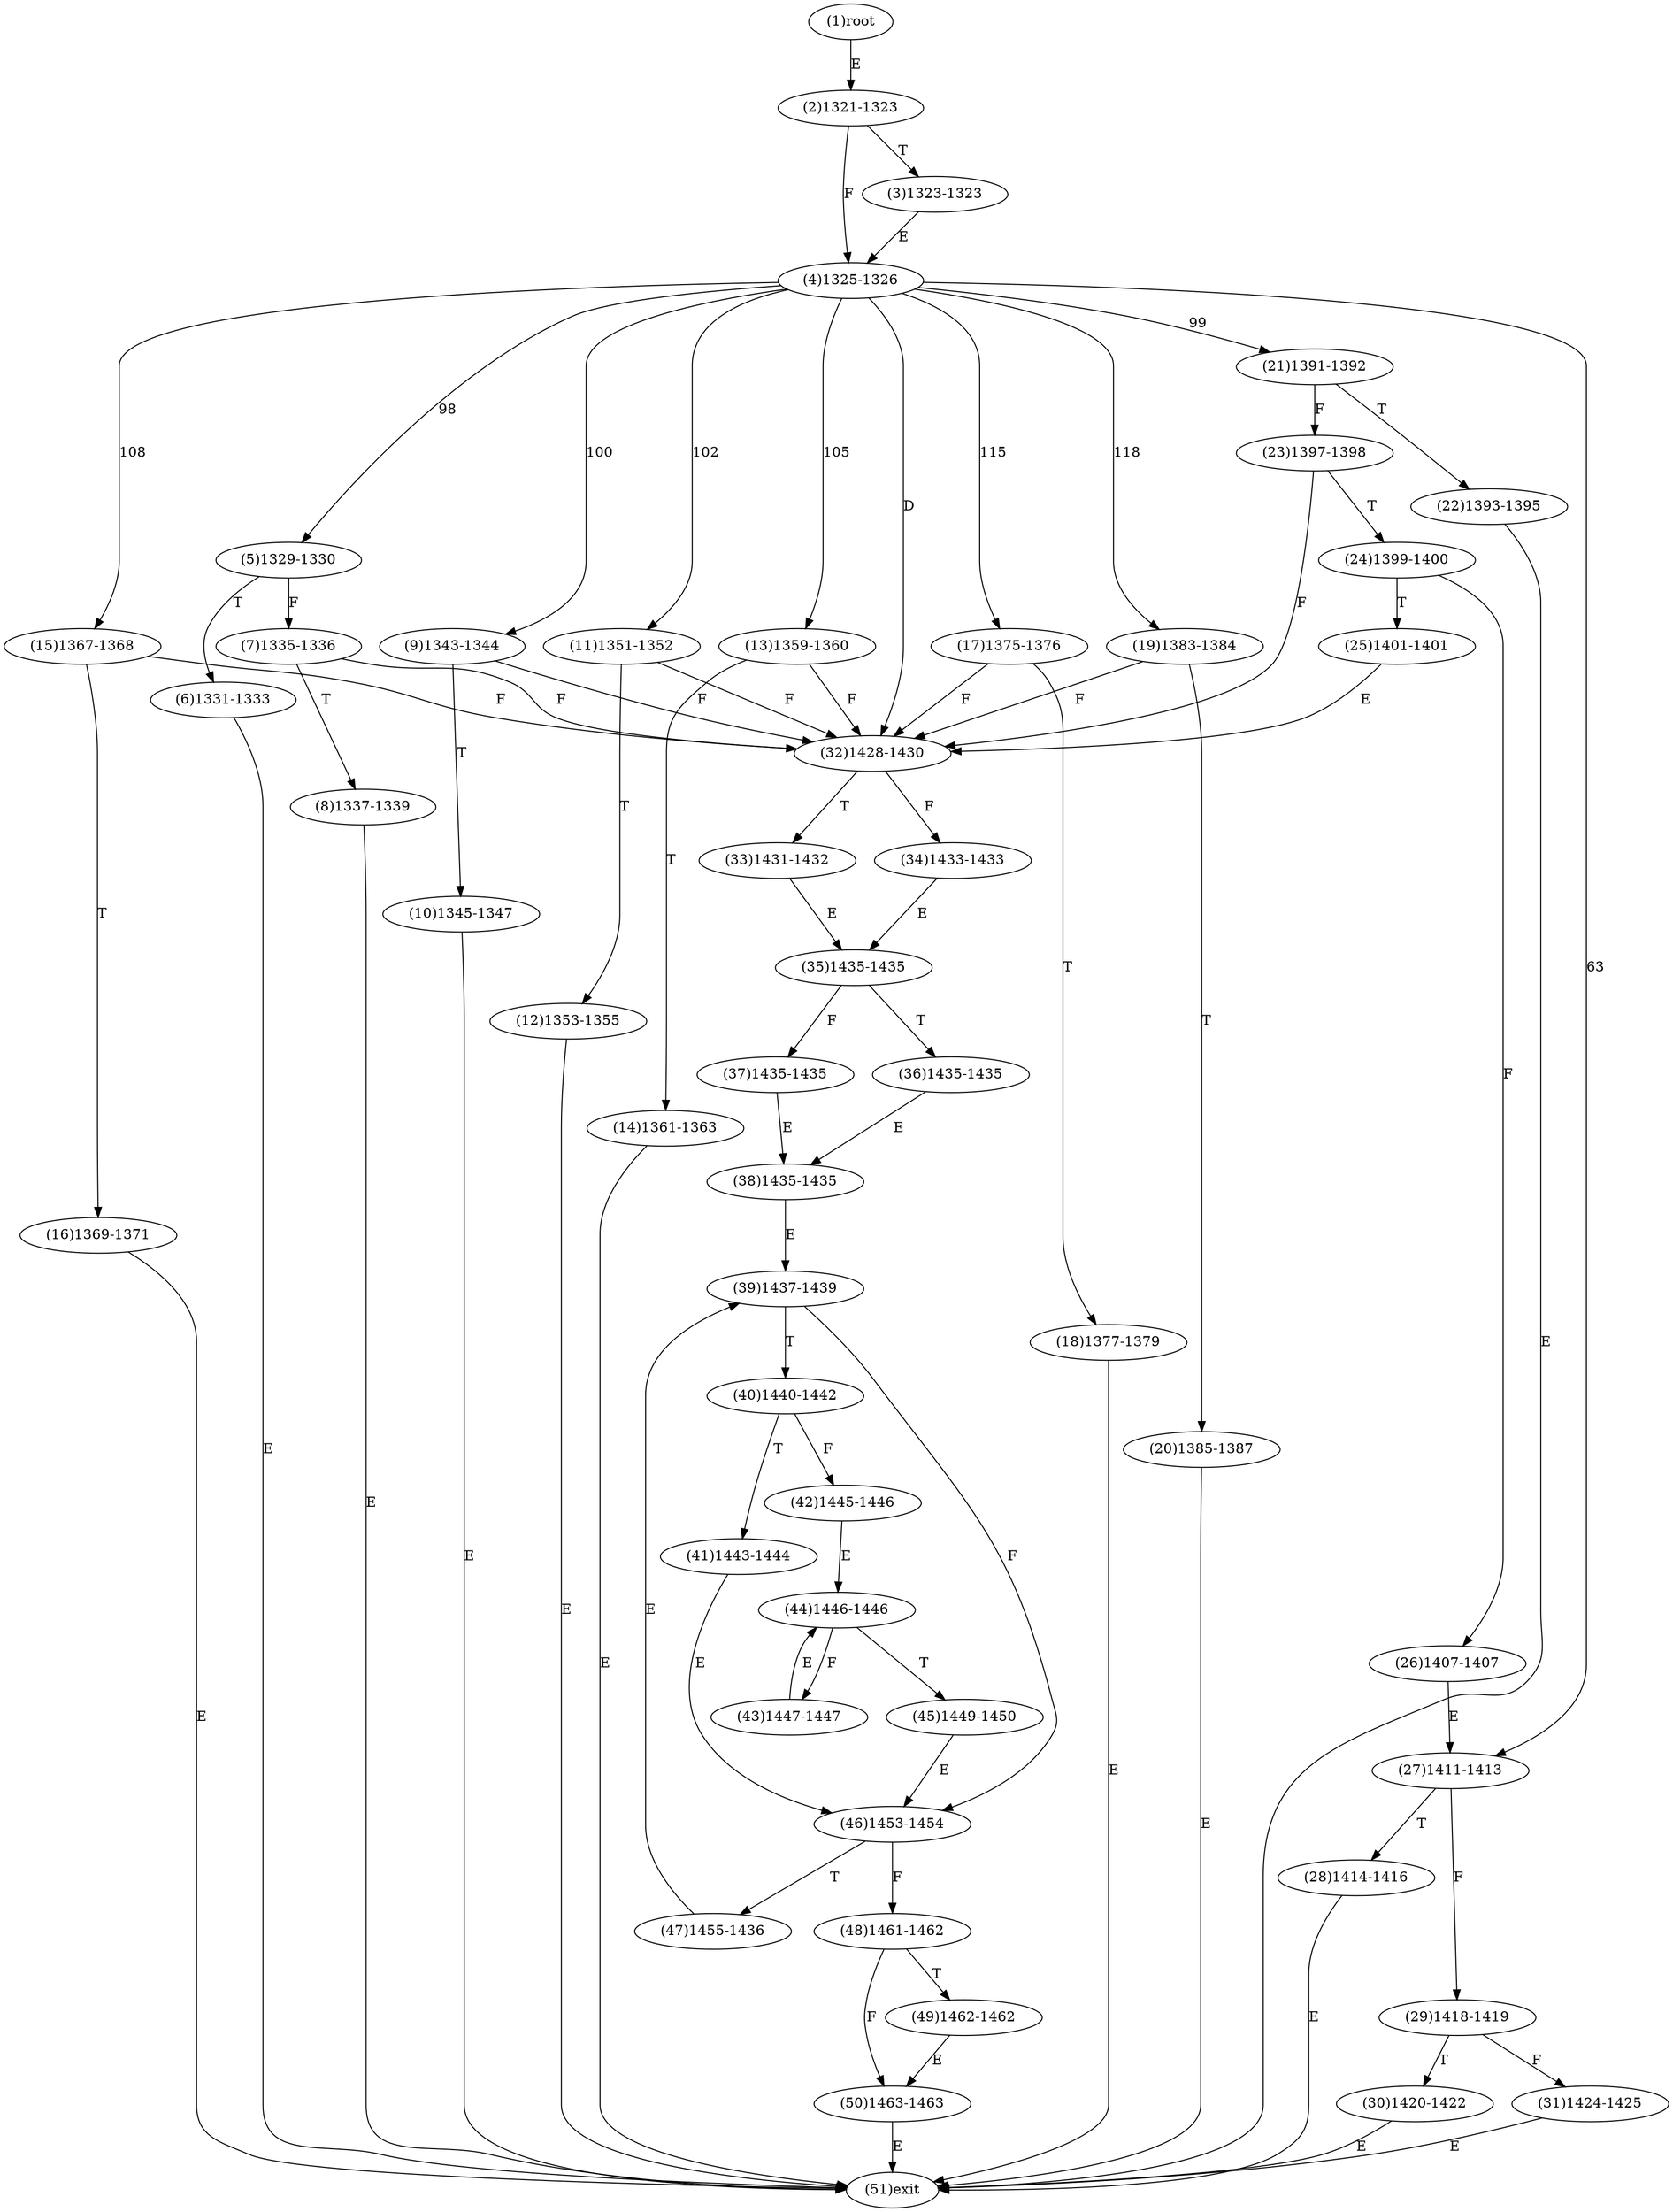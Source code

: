 digraph "" { 
1[ label="(1)root"];
2[ label="(2)1321-1323"];
3[ label="(3)1323-1323"];
4[ label="(4)1325-1326"];
5[ label="(5)1329-1330"];
6[ label="(6)1331-1333"];
7[ label="(7)1335-1336"];
8[ label="(8)1337-1339"];
9[ label="(9)1343-1344"];
10[ label="(10)1345-1347"];
11[ label="(11)1351-1352"];
12[ label="(12)1353-1355"];
13[ label="(13)1359-1360"];
14[ label="(14)1361-1363"];
15[ label="(15)1367-1368"];
17[ label="(17)1375-1376"];
16[ label="(16)1369-1371"];
19[ label="(19)1383-1384"];
18[ label="(18)1377-1379"];
21[ label="(21)1391-1392"];
20[ label="(20)1385-1387"];
23[ label="(23)1397-1398"];
22[ label="(22)1393-1395"];
25[ label="(25)1401-1401"];
24[ label="(24)1399-1400"];
27[ label="(27)1411-1413"];
26[ label="(26)1407-1407"];
29[ label="(29)1418-1419"];
28[ label="(28)1414-1416"];
31[ label="(31)1424-1425"];
30[ label="(30)1420-1422"];
34[ label="(34)1433-1433"];
35[ label="(35)1435-1435"];
32[ label="(32)1428-1430"];
33[ label="(33)1431-1432"];
38[ label="(38)1435-1435"];
39[ label="(39)1437-1439"];
36[ label="(36)1435-1435"];
37[ label="(37)1435-1435"];
42[ label="(42)1445-1446"];
43[ label="(43)1447-1447"];
40[ label="(40)1440-1442"];
41[ label="(41)1443-1444"];
46[ label="(46)1453-1454"];
47[ label="(47)1455-1436"];
44[ label="(44)1446-1446"];
45[ label="(45)1449-1450"];
51[ label="(51)exit"];
50[ label="(50)1463-1463"];
49[ label="(49)1462-1462"];
48[ label="(48)1461-1462"];
1->2[ label="E"];
2->4[ label="F"];
2->3[ label="T"];
3->4[ label="E"];
4->27[ label="63"];
4->5[ label="98"];
4->21[ label="99"];
4->9[ label="100"];
4->11[ label="102"];
4->13[ label="105"];
4->15[ label="108"];
4->17[ label="115"];
4->19[ label="118"];
4->32[ label="D"];
5->7[ label="F"];
5->6[ label="T"];
6->51[ label="E"];
7->32[ label="F"];
7->8[ label="T"];
8->51[ label="E"];
9->32[ label="F"];
9->10[ label="T"];
10->51[ label="E"];
11->32[ label="F"];
11->12[ label="T"];
12->51[ label="E"];
13->32[ label="F"];
13->14[ label="T"];
14->51[ label="E"];
15->32[ label="F"];
15->16[ label="T"];
16->51[ label="E"];
17->32[ label="F"];
17->18[ label="T"];
18->51[ label="E"];
19->32[ label="F"];
19->20[ label="T"];
20->51[ label="E"];
21->23[ label="F"];
21->22[ label="T"];
22->51[ label="E"];
23->32[ label="F"];
23->24[ label="T"];
24->26[ label="F"];
24->25[ label="T"];
25->32[ label="E"];
26->27[ label="E"];
27->29[ label="F"];
27->28[ label="T"];
28->51[ label="E"];
29->31[ label="F"];
29->30[ label="T"];
30->51[ label="E"];
31->51[ label="E"];
32->34[ label="F"];
32->33[ label="T"];
33->35[ label="E"];
34->35[ label="E"];
35->37[ label="F"];
35->36[ label="T"];
36->38[ label="E"];
37->38[ label="E"];
38->39[ label="E"];
39->46[ label="F"];
39->40[ label="T"];
40->42[ label="F"];
40->41[ label="T"];
41->46[ label="E"];
42->44[ label="E"];
43->44[ label="E"];
44->43[ label="F"];
44->45[ label="T"];
45->46[ label="E"];
46->48[ label="F"];
46->47[ label="T"];
47->39[ label="E"];
48->50[ label="F"];
48->49[ label="T"];
49->50[ label="E"];
50->51[ label="E"];
}